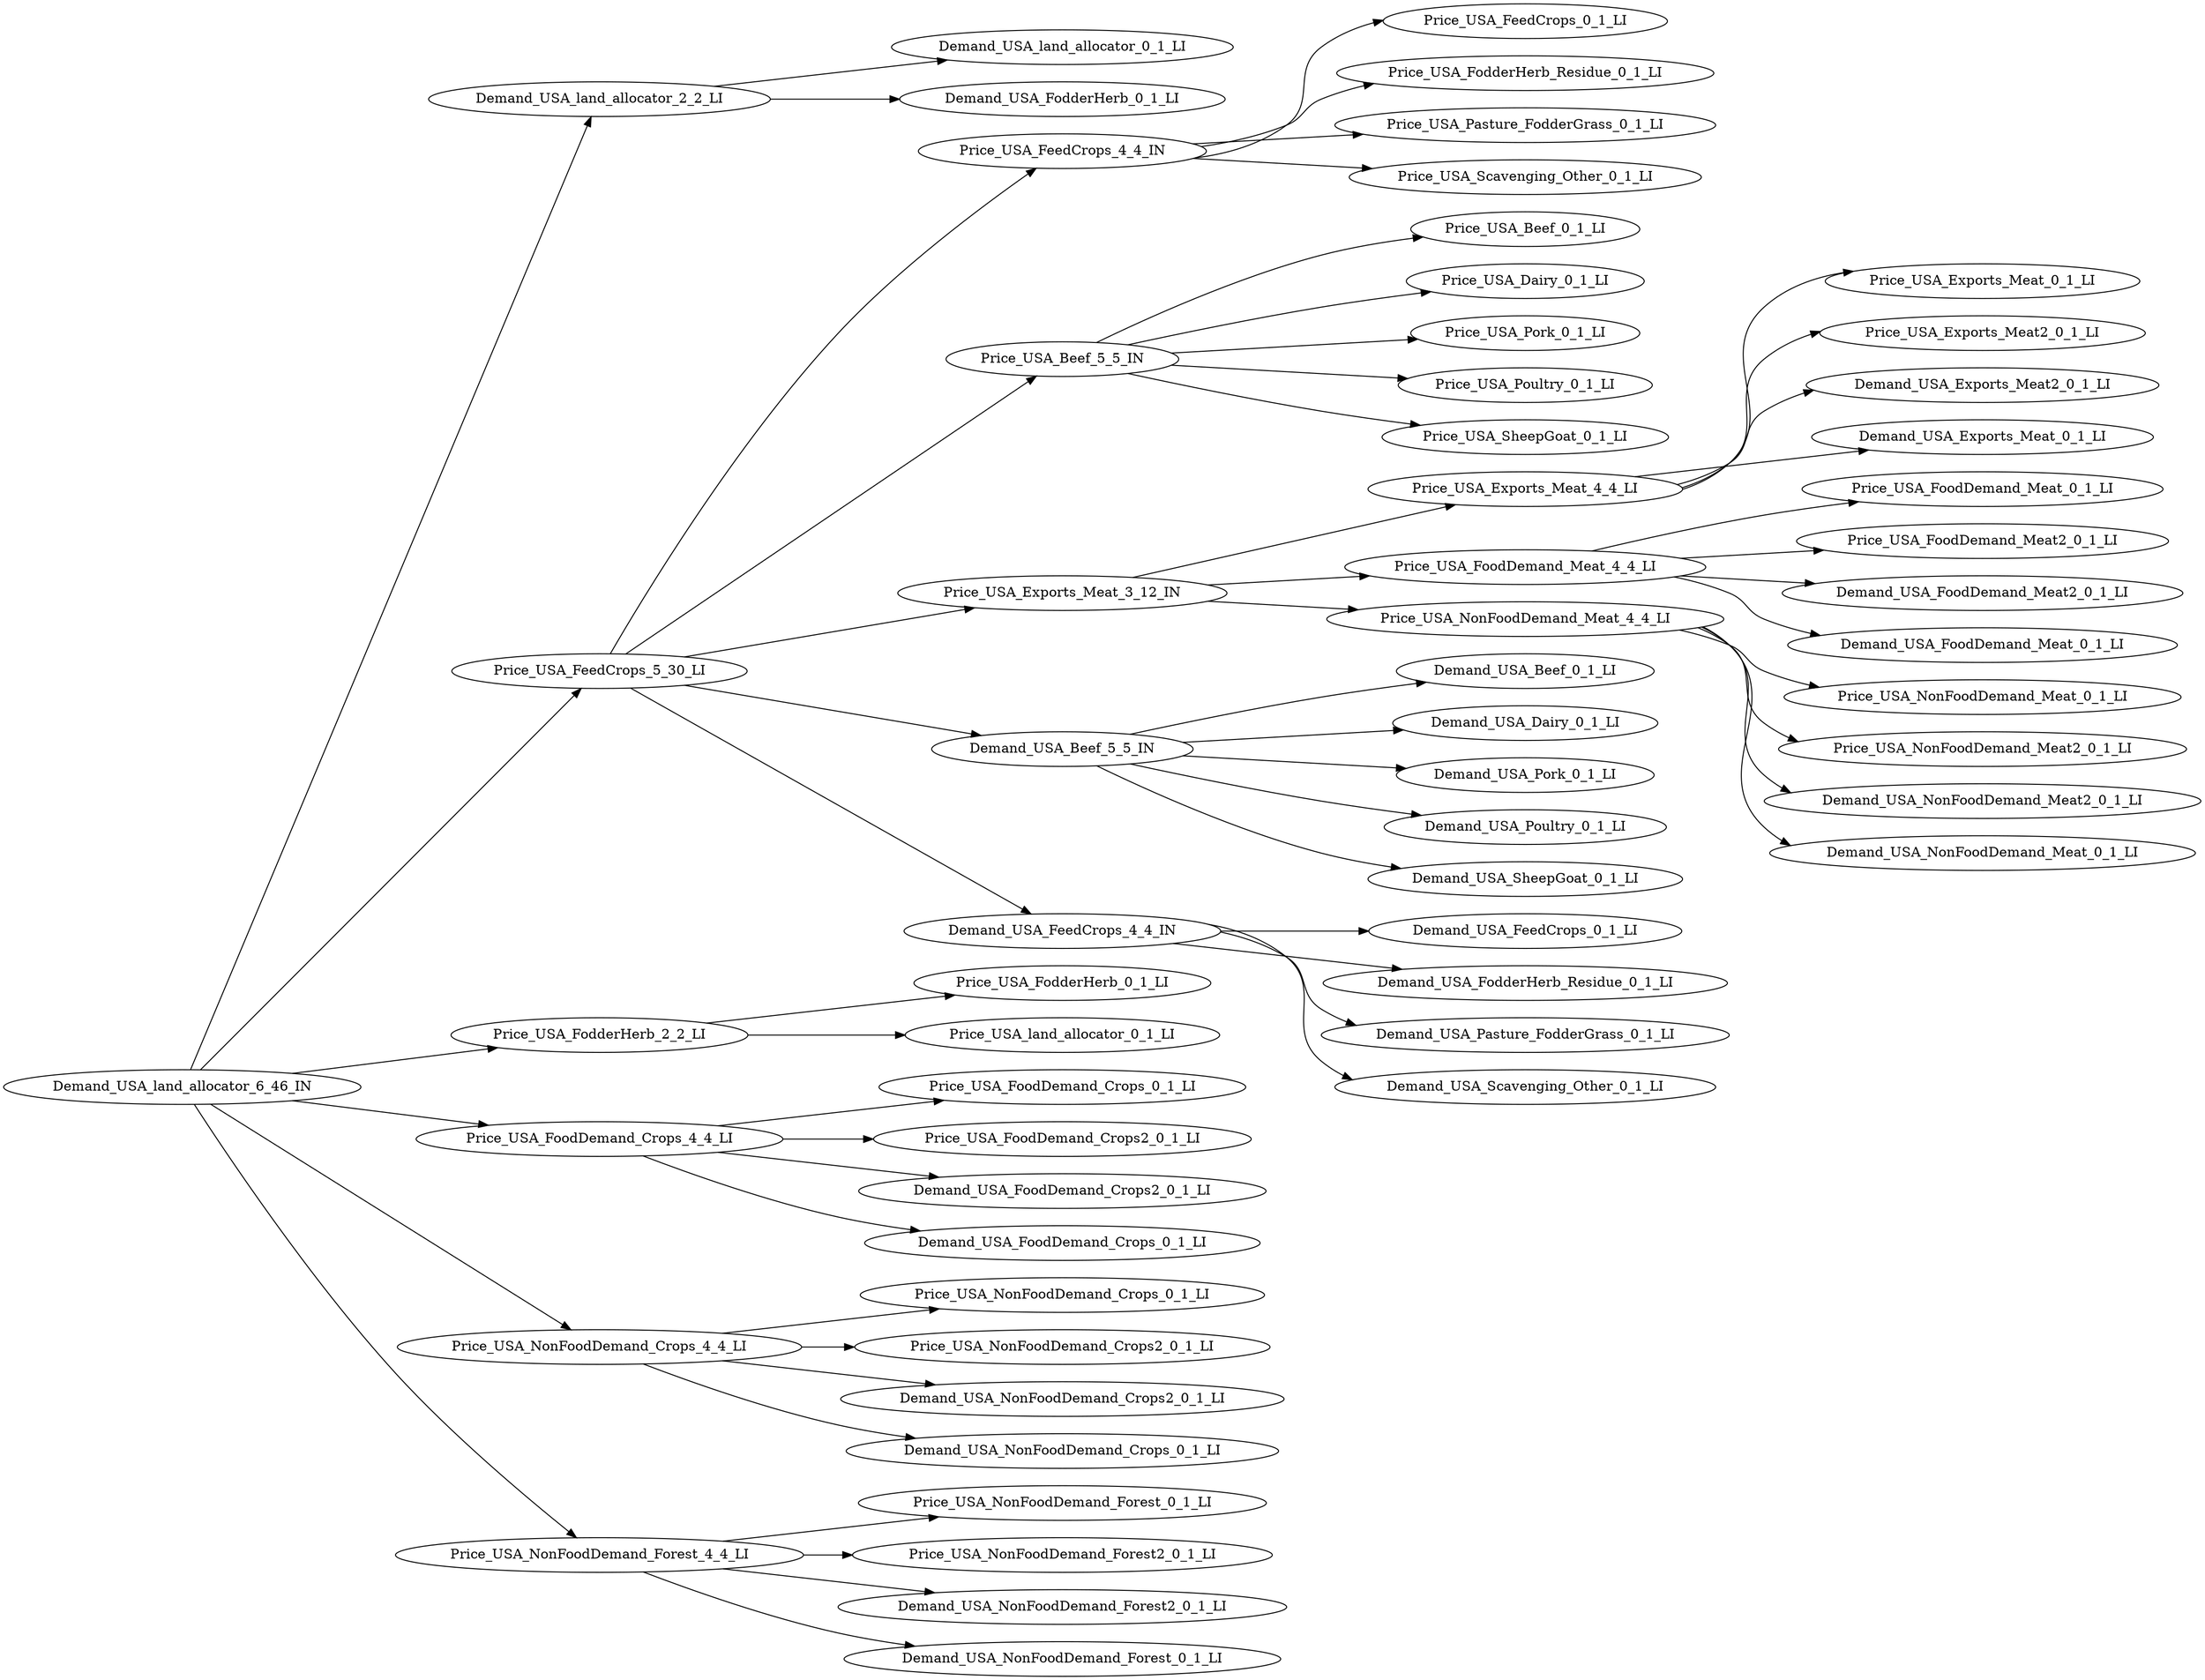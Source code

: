 digraph ClanTree {
rankdir=LR
Demand_USA_land_allocator_6_46_IN -> Demand_USA_land_allocator_2_2_LI;
Demand_USA_land_allocator_2_2_LI -> Demand_USA_land_allocator_0_1_LI;
Demand_USA_land_allocator_2_2_LI -> Demand_USA_FodderHerb_0_1_LI;
Demand_USA_land_allocator_6_46_IN -> Price_USA_FeedCrops_5_30_LI;
Price_USA_FeedCrops_5_30_LI -> Price_USA_FeedCrops_4_4_IN;
Price_USA_FeedCrops_4_4_IN -> Price_USA_FeedCrops_0_1_LI;
Price_USA_FeedCrops_4_4_IN -> Price_USA_FodderHerb_Residue_0_1_LI;
Price_USA_FeedCrops_4_4_IN -> Price_USA_Pasture_FodderGrass_0_1_LI;
Price_USA_FeedCrops_4_4_IN -> Price_USA_Scavenging_Other_0_1_LI;
Price_USA_FeedCrops_5_30_LI -> Price_USA_Beef_5_5_IN;
Price_USA_Beef_5_5_IN -> Price_USA_Beef_0_1_LI;
Price_USA_Beef_5_5_IN -> Price_USA_Dairy_0_1_LI;
Price_USA_Beef_5_5_IN -> Price_USA_Pork_0_1_LI;
Price_USA_Beef_5_5_IN -> Price_USA_Poultry_0_1_LI;
Price_USA_Beef_5_5_IN -> Price_USA_SheepGoat_0_1_LI;
Price_USA_FeedCrops_5_30_LI -> Price_USA_Exports_Meat_3_12_IN;
Price_USA_Exports_Meat_3_12_IN -> Price_USA_Exports_Meat_4_4_LI;
Price_USA_Exports_Meat_4_4_LI -> Price_USA_Exports_Meat_0_1_LI;
Price_USA_Exports_Meat_4_4_LI -> Price_USA_Exports_Meat2_0_1_LI;
Price_USA_Exports_Meat_4_4_LI -> Demand_USA_Exports_Meat2_0_1_LI;
Price_USA_Exports_Meat_4_4_LI -> Demand_USA_Exports_Meat_0_1_LI;
Price_USA_Exports_Meat_3_12_IN -> Price_USA_FoodDemand_Meat_4_4_LI;
Price_USA_FoodDemand_Meat_4_4_LI -> Price_USA_FoodDemand_Meat_0_1_LI;
Price_USA_FoodDemand_Meat_4_4_LI -> Price_USA_FoodDemand_Meat2_0_1_LI;
Price_USA_FoodDemand_Meat_4_4_LI -> Demand_USA_FoodDemand_Meat2_0_1_LI;
Price_USA_FoodDemand_Meat_4_4_LI -> Demand_USA_FoodDemand_Meat_0_1_LI;
Price_USA_Exports_Meat_3_12_IN -> Price_USA_NonFoodDemand_Meat_4_4_LI;
Price_USA_NonFoodDemand_Meat_4_4_LI -> Price_USA_NonFoodDemand_Meat_0_1_LI;
Price_USA_NonFoodDemand_Meat_4_4_LI -> Price_USA_NonFoodDemand_Meat2_0_1_LI;
Price_USA_NonFoodDemand_Meat_4_4_LI -> Demand_USA_NonFoodDemand_Meat2_0_1_LI;
Price_USA_NonFoodDemand_Meat_4_4_LI -> Demand_USA_NonFoodDemand_Meat_0_1_LI;
Price_USA_FeedCrops_5_30_LI -> Demand_USA_Beef_5_5_IN;
Demand_USA_Beef_5_5_IN -> Demand_USA_Beef_0_1_LI;
Demand_USA_Beef_5_5_IN -> Demand_USA_Dairy_0_1_LI;
Demand_USA_Beef_5_5_IN -> Demand_USA_Pork_0_1_LI;
Demand_USA_Beef_5_5_IN -> Demand_USA_Poultry_0_1_LI;
Demand_USA_Beef_5_5_IN -> Demand_USA_SheepGoat_0_1_LI;
Price_USA_FeedCrops_5_30_LI -> Demand_USA_FeedCrops_4_4_IN;
Demand_USA_FeedCrops_4_4_IN -> Demand_USA_FeedCrops_0_1_LI;
Demand_USA_FeedCrops_4_4_IN -> Demand_USA_FodderHerb_Residue_0_1_LI;
Demand_USA_FeedCrops_4_4_IN -> Demand_USA_Pasture_FodderGrass_0_1_LI;
Demand_USA_FeedCrops_4_4_IN -> Demand_USA_Scavenging_Other_0_1_LI;
Demand_USA_land_allocator_6_46_IN -> Price_USA_FodderHerb_2_2_LI;
Price_USA_FodderHerb_2_2_LI -> Price_USA_FodderHerb_0_1_LI;
Price_USA_FodderHerb_2_2_LI -> Price_USA_land_allocator_0_1_LI;
Demand_USA_land_allocator_6_46_IN -> Price_USA_FoodDemand_Crops_4_4_LI;
Price_USA_FoodDemand_Crops_4_4_LI -> Price_USA_FoodDemand_Crops_0_1_LI;
Price_USA_FoodDemand_Crops_4_4_LI -> Price_USA_FoodDemand_Crops2_0_1_LI;
Price_USA_FoodDemand_Crops_4_4_LI -> Demand_USA_FoodDemand_Crops2_0_1_LI;
Price_USA_FoodDemand_Crops_4_4_LI -> Demand_USA_FoodDemand_Crops_0_1_LI;
Demand_USA_land_allocator_6_46_IN -> Price_USA_NonFoodDemand_Crops_4_4_LI;
Price_USA_NonFoodDemand_Crops_4_4_LI -> Price_USA_NonFoodDemand_Crops_0_1_LI;
Price_USA_NonFoodDemand_Crops_4_4_LI -> Price_USA_NonFoodDemand_Crops2_0_1_LI;
Price_USA_NonFoodDemand_Crops_4_4_LI -> Demand_USA_NonFoodDemand_Crops2_0_1_LI;
Price_USA_NonFoodDemand_Crops_4_4_LI -> Demand_USA_NonFoodDemand_Crops_0_1_LI;
Demand_USA_land_allocator_6_46_IN -> Price_USA_NonFoodDemand_Forest_4_4_LI;
Price_USA_NonFoodDemand_Forest_4_4_LI -> Price_USA_NonFoodDemand_Forest_0_1_LI;
Price_USA_NonFoodDemand_Forest_4_4_LI -> Price_USA_NonFoodDemand_Forest2_0_1_LI;
Price_USA_NonFoodDemand_Forest_4_4_LI -> Demand_USA_NonFoodDemand_Forest2_0_1_LI;
Price_USA_NonFoodDemand_Forest_4_4_LI -> Demand_USA_NonFoodDemand_Forest_0_1_LI;
}
